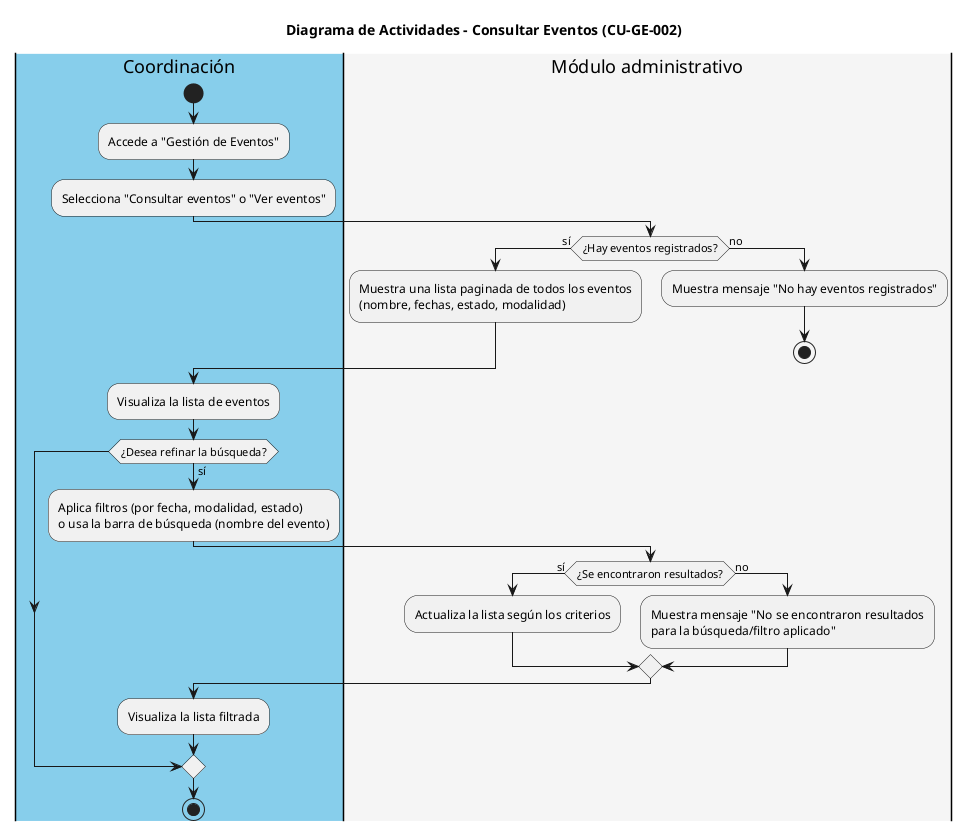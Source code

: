 @startuml
title Diagrama de Actividades - Consultar Eventos (CU-GE-002)

|#skyblue|Coordinación|
start
:Accede a "Gestión de Eventos";
:Selecciona "Consultar eventos" o "Ver eventos";

|#whitesmoke|Módulo administrativo|
if (¿Hay eventos registrados?) then (sí)
  :Muestra una lista paginada de todos los eventos
  (nombre, fechas, estado, modalidad);
else (no)
  :Muestra mensaje "No hay eventos registrados";
  stop
endif

|#skyblue|Coordinación|
:Visualiza la lista de eventos;
if (¿Desea refinar la búsqueda?) then (sí)
  :Aplica filtros (por fecha, modalidad, estado)
  o usa la barra de búsqueda (nombre del evento);
  |#whitesmoke|Módulo administrativo|
  if (¿Se encontraron resultados?) then (sí)
    :Actualiza la lista según los criterios;
  else (no)
    :Muestra mensaje "No se encontraron resultados
    para la búsqueda/filtro aplicado";
  endif
  |#skyblue|Coordinación|
  :Visualiza la lista filtrada;
endif
stop
@enduml